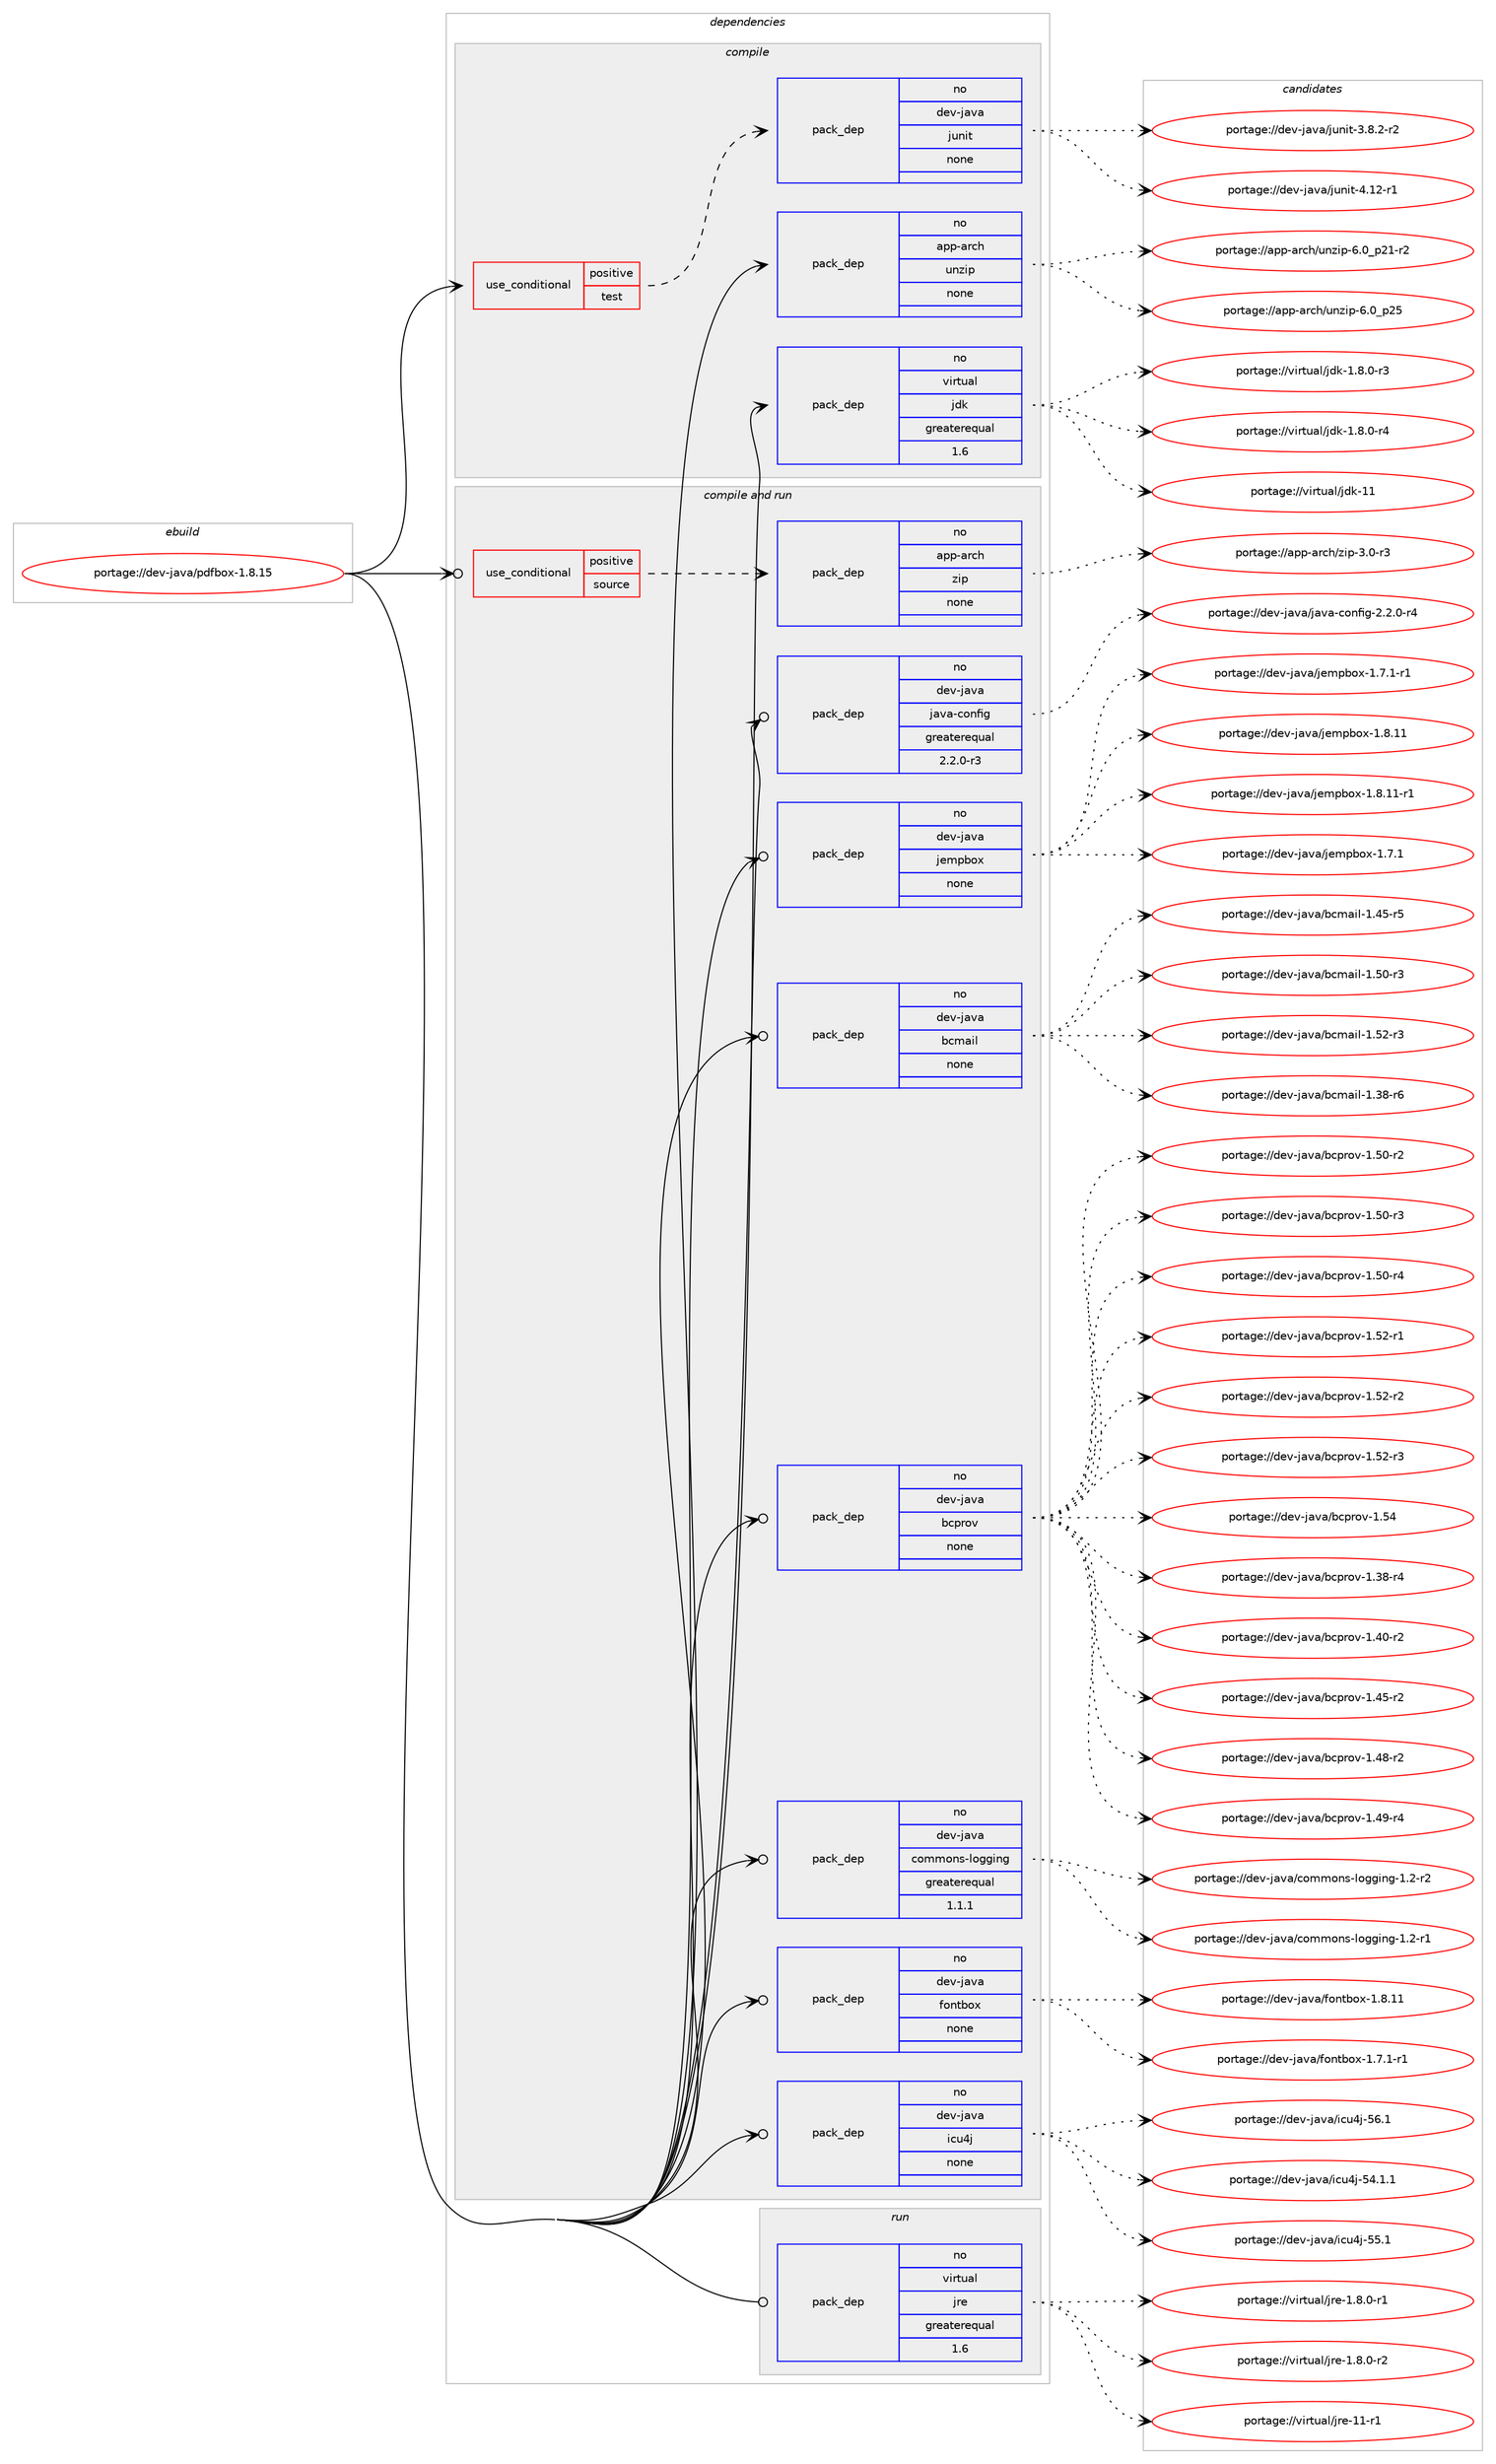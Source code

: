 digraph prolog {

# *************
# Graph options
# *************

newrank=true;
concentrate=true;
compound=true;
graph [rankdir=LR,fontname=Helvetica,fontsize=10,ranksep=1.5];#, ranksep=2.5, nodesep=0.2];
edge  [arrowhead=vee];
node  [fontname=Helvetica,fontsize=10];

# **********
# The ebuild
# **********

subgraph cluster_leftcol {
color=gray;
rank=same;
label=<<i>ebuild</i>>;
id [label="portage://dev-java/pdfbox-1.8.15", color=red, width=4, href="../dev-java/pdfbox-1.8.15.svg"];
}

# ****************
# The dependencies
# ****************

subgraph cluster_midcol {
color=gray;
label=<<i>dependencies</i>>;
subgraph cluster_compile {
fillcolor="#eeeeee";
style=filled;
label=<<i>compile</i>>;
subgraph cond18786 {
dependency91342 [label=<<TABLE BORDER="0" CELLBORDER="1" CELLSPACING="0" CELLPADDING="4"><TR><TD ROWSPAN="3" CELLPADDING="10">use_conditional</TD></TR><TR><TD>positive</TD></TR><TR><TD>test</TD></TR></TABLE>>, shape=none, color=red];
subgraph pack69823 {
dependency91343 [label=<<TABLE BORDER="0" CELLBORDER="1" CELLSPACING="0" CELLPADDING="4" WIDTH="220"><TR><TD ROWSPAN="6" CELLPADDING="30">pack_dep</TD></TR><TR><TD WIDTH="110">no</TD></TR><TR><TD>dev-java</TD></TR><TR><TD>junit</TD></TR><TR><TD>none</TD></TR><TR><TD></TD></TR></TABLE>>, shape=none, color=blue];
}
dependency91342:e -> dependency91343:w [weight=20,style="dashed",arrowhead="vee"];
}
id:e -> dependency91342:w [weight=20,style="solid",arrowhead="vee"];
subgraph pack69824 {
dependency91344 [label=<<TABLE BORDER="0" CELLBORDER="1" CELLSPACING="0" CELLPADDING="4" WIDTH="220"><TR><TD ROWSPAN="6" CELLPADDING="30">pack_dep</TD></TR><TR><TD WIDTH="110">no</TD></TR><TR><TD>app-arch</TD></TR><TR><TD>unzip</TD></TR><TR><TD>none</TD></TR><TR><TD></TD></TR></TABLE>>, shape=none, color=blue];
}
id:e -> dependency91344:w [weight=20,style="solid",arrowhead="vee"];
subgraph pack69825 {
dependency91345 [label=<<TABLE BORDER="0" CELLBORDER="1" CELLSPACING="0" CELLPADDING="4" WIDTH="220"><TR><TD ROWSPAN="6" CELLPADDING="30">pack_dep</TD></TR><TR><TD WIDTH="110">no</TD></TR><TR><TD>virtual</TD></TR><TR><TD>jdk</TD></TR><TR><TD>greaterequal</TD></TR><TR><TD>1.6</TD></TR></TABLE>>, shape=none, color=blue];
}
id:e -> dependency91345:w [weight=20,style="solid",arrowhead="vee"];
}
subgraph cluster_compileandrun {
fillcolor="#eeeeee";
style=filled;
label=<<i>compile and run</i>>;
subgraph cond18787 {
dependency91346 [label=<<TABLE BORDER="0" CELLBORDER="1" CELLSPACING="0" CELLPADDING="4"><TR><TD ROWSPAN="3" CELLPADDING="10">use_conditional</TD></TR><TR><TD>positive</TD></TR><TR><TD>source</TD></TR></TABLE>>, shape=none, color=red];
subgraph pack69826 {
dependency91347 [label=<<TABLE BORDER="0" CELLBORDER="1" CELLSPACING="0" CELLPADDING="4" WIDTH="220"><TR><TD ROWSPAN="6" CELLPADDING="30">pack_dep</TD></TR><TR><TD WIDTH="110">no</TD></TR><TR><TD>app-arch</TD></TR><TR><TD>zip</TD></TR><TR><TD>none</TD></TR><TR><TD></TD></TR></TABLE>>, shape=none, color=blue];
}
dependency91346:e -> dependency91347:w [weight=20,style="dashed",arrowhead="vee"];
}
id:e -> dependency91346:w [weight=20,style="solid",arrowhead="odotvee"];
subgraph pack69827 {
dependency91348 [label=<<TABLE BORDER="0" CELLBORDER="1" CELLSPACING="0" CELLPADDING="4" WIDTH="220"><TR><TD ROWSPAN="6" CELLPADDING="30">pack_dep</TD></TR><TR><TD WIDTH="110">no</TD></TR><TR><TD>dev-java</TD></TR><TR><TD>bcmail</TD></TR><TR><TD>none</TD></TR><TR><TD></TD></TR></TABLE>>, shape=none, color=blue];
}
id:e -> dependency91348:w [weight=20,style="solid",arrowhead="odotvee"];
subgraph pack69828 {
dependency91349 [label=<<TABLE BORDER="0" CELLBORDER="1" CELLSPACING="0" CELLPADDING="4" WIDTH="220"><TR><TD ROWSPAN="6" CELLPADDING="30">pack_dep</TD></TR><TR><TD WIDTH="110">no</TD></TR><TR><TD>dev-java</TD></TR><TR><TD>bcprov</TD></TR><TR><TD>none</TD></TR><TR><TD></TD></TR></TABLE>>, shape=none, color=blue];
}
id:e -> dependency91349:w [weight=20,style="solid",arrowhead="odotvee"];
subgraph pack69829 {
dependency91350 [label=<<TABLE BORDER="0" CELLBORDER="1" CELLSPACING="0" CELLPADDING="4" WIDTH="220"><TR><TD ROWSPAN="6" CELLPADDING="30">pack_dep</TD></TR><TR><TD WIDTH="110">no</TD></TR><TR><TD>dev-java</TD></TR><TR><TD>commons-logging</TD></TR><TR><TD>greaterequal</TD></TR><TR><TD>1.1.1</TD></TR></TABLE>>, shape=none, color=blue];
}
id:e -> dependency91350:w [weight=20,style="solid",arrowhead="odotvee"];
subgraph pack69830 {
dependency91351 [label=<<TABLE BORDER="0" CELLBORDER="1" CELLSPACING="0" CELLPADDING="4" WIDTH="220"><TR><TD ROWSPAN="6" CELLPADDING="30">pack_dep</TD></TR><TR><TD WIDTH="110">no</TD></TR><TR><TD>dev-java</TD></TR><TR><TD>fontbox</TD></TR><TR><TD>none</TD></TR><TR><TD></TD></TR></TABLE>>, shape=none, color=blue];
}
id:e -> dependency91351:w [weight=20,style="solid",arrowhead="odotvee"];
subgraph pack69831 {
dependency91352 [label=<<TABLE BORDER="0" CELLBORDER="1" CELLSPACING="0" CELLPADDING="4" WIDTH="220"><TR><TD ROWSPAN="6" CELLPADDING="30">pack_dep</TD></TR><TR><TD WIDTH="110">no</TD></TR><TR><TD>dev-java</TD></TR><TR><TD>icu4j</TD></TR><TR><TD>none</TD></TR><TR><TD></TD></TR></TABLE>>, shape=none, color=blue];
}
id:e -> dependency91352:w [weight=20,style="solid",arrowhead="odotvee"];
subgraph pack69832 {
dependency91353 [label=<<TABLE BORDER="0" CELLBORDER="1" CELLSPACING="0" CELLPADDING="4" WIDTH="220"><TR><TD ROWSPAN="6" CELLPADDING="30">pack_dep</TD></TR><TR><TD WIDTH="110">no</TD></TR><TR><TD>dev-java</TD></TR><TR><TD>java-config</TD></TR><TR><TD>greaterequal</TD></TR><TR><TD>2.2.0-r3</TD></TR></TABLE>>, shape=none, color=blue];
}
id:e -> dependency91353:w [weight=20,style="solid",arrowhead="odotvee"];
subgraph pack69833 {
dependency91354 [label=<<TABLE BORDER="0" CELLBORDER="1" CELLSPACING="0" CELLPADDING="4" WIDTH="220"><TR><TD ROWSPAN="6" CELLPADDING="30">pack_dep</TD></TR><TR><TD WIDTH="110">no</TD></TR><TR><TD>dev-java</TD></TR><TR><TD>jempbox</TD></TR><TR><TD>none</TD></TR><TR><TD></TD></TR></TABLE>>, shape=none, color=blue];
}
id:e -> dependency91354:w [weight=20,style="solid",arrowhead="odotvee"];
}
subgraph cluster_run {
fillcolor="#eeeeee";
style=filled;
label=<<i>run</i>>;
subgraph pack69834 {
dependency91355 [label=<<TABLE BORDER="0" CELLBORDER="1" CELLSPACING="0" CELLPADDING="4" WIDTH="220"><TR><TD ROWSPAN="6" CELLPADDING="30">pack_dep</TD></TR><TR><TD WIDTH="110">no</TD></TR><TR><TD>virtual</TD></TR><TR><TD>jre</TD></TR><TR><TD>greaterequal</TD></TR><TR><TD>1.6</TD></TR></TABLE>>, shape=none, color=blue];
}
id:e -> dependency91355:w [weight=20,style="solid",arrowhead="odot"];
}
}

# **************
# The candidates
# **************

subgraph cluster_choices {
rank=same;
color=gray;
label=<<i>candidates</i>>;

subgraph choice69823 {
color=black;
nodesep=1;
choiceportage100101118451069711897471061171101051164551465646504511450 [label="portage://dev-java/junit-3.8.2-r2", color=red, width=4,href="../dev-java/junit-3.8.2-r2.svg"];
choiceportage1001011184510697118974710611711010511645524649504511449 [label="portage://dev-java/junit-4.12-r1", color=red, width=4,href="../dev-java/junit-4.12-r1.svg"];
dependency91343:e -> choiceportage100101118451069711897471061171101051164551465646504511450:w [style=dotted,weight="100"];
dependency91343:e -> choiceportage1001011184510697118974710611711010511645524649504511449:w [style=dotted,weight="100"];
}
subgraph choice69824 {
color=black;
nodesep=1;
choiceportage9711211245971149910447117110122105112455446489511250494511450 [label="portage://app-arch/unzip-6.0_p21-r2", color=red, width=4,href="../app-arch/unzip-6.0_p21-r2.svg"];
choiceportage971121124597114991044711711012210511245544648951125053 [label="portage://app-arch/unzip-6.0_p25", color=red, width=4,href="../app-arch/unzip-6.0_p25.svg"];
dependency91344:e -> choiceportage9711211245971149910447117110122105112455446489511250494511450:w [style=dotted,weight="100"];
dependency91344:e -> choiceportage971121124597114991044711711012210511245544648951125053:w [style=dotted,weight="100"];
}
subgraph choice69825 {
color=black;
nodesep=1;
choiceportage11810511411611797108471061001074549465646484511451 [label="portage://virtual/jdk-1.8.0-r3", color=red, width=4,href="../virtual/jdk-1.8.0-r3.svg"];
choiceportage11810511411611797108471061001074549465646484511452 [label="portage://virtual/jdk-1.8.0-r4", color=red, width=4,href="../virtual/jdk-1.8.0-r4.svg"];
choiceportage1181051141161179710847106100107454949 [label="portage://virtual/jdk-11", color=red, width=4,href="../virtual/jdk-11.svg"];
dependency91345:e -> choiceportage11810511411611797108471061001074549465646484511451:w [style=dotted,weight="100"];
dependency91345:e -> choiceportage11810511411611797108471061001074549465646484511452:w [style=dotted,weight="100"];
dependency91345:e -> choiceportage1181051141161179710847106100107454949:w [style=dotted,weight="100"];
}
subgraph choice69826 {
color=black;
nodesep=1;
choiceportage9711211245971149910447122105112455146484511451 [label="portage://app-arch/zip-3.0-r3", color=red, width=4,href="../app-arch/zip-3.0-r3.svg"];
dependency91347:e -> choiceportage9711211245971149910447122105112455146484511451:w [style=dotted,weight="100"];
}
subgraph choice69827 {
color=black;
nodesep=1;
choiceportage1001011184510697118974798991099710510845494651564511454 [label="portage://dev-java/bcmail-1.38-r6", color=red, width=4,href="../dev-java/bcmail-1.38-r6.svg"];
choiceportage1001011184510697118974798991099710510845494652534511453 [label="portage://dev-java/bcmail-1.45-r5", color=red, width=4,href="../dev-java/bcmail-1.45-r5.svg"];
choiceportage1001011184510697118974798991099710510845494653484511451 [label="portage://dev-java/bcmail-1.50-r3", color=red, width=4,href="../dev-java/bcmail-1.50-r3.svg"];
choiceportage1001011184510697118974798991099710510845494653504511451 [label="portage://dev-java/bcmail-1.52-r3", color=red, width=4,href="../dev-java/bcmail-1.52-r3.svg"];
dependency91348:e -> choiceportage1001011184510697118974798991099710510845494651564511454:w [style=dotted,weight="100"];
dependency91348:e -> choiceportage1001011184510697118974798991099710510845494652534511453:w [style=dotted,weight="100"];
dependency91348:e -> choiceportage1001011184510697118974798991099710510845494653484511451:w [style=dotted,weight="100"];
dependency91348:e -> choiceportage1001011184510697118974798991099710510845494653504511451:w [style=dotted,weight="100"];
}
subgraph choice69828 {
color=black;
nodesep=1;
choiceportage10010111845106971189747989911211411111845494651564511452 [label="portage://dev-java/bcprov-1.38-r4", color=red, width=4,href="../dev-java/bcprov-1.38-r4.svg"];
choiceportage10010111845106971189747989911211411111845494652484511450 [label="portage://dev-java/bcprov-1.40-r2", color=red, width=4,href="../dev-java/bcprov-1.40-r2.svg"];
choiceportage10010111845106971189747989911211411111845494652534511450 [label="portage://dev-java/bcprov-1.45-r2", color=red, width=4,href="../dev-java/bcprov-1.45-r2.svg"];
choiceportage10010111845106971189747989911211411111845494652564511450 [label="portage://dev-java/bcprov-1.48-r2", color=red, width=4,href="../dev-java/bcprov-1.48-r2.svg"];
choiceportage10010111845106971189747989911211411111845494652574511452 [label="portage://dev-java/bcprov-1.49-r4", color=red, width=4,href="../dev-java/bcprov-1.49-r4.svg"];
choiceportage10010111845106971189747989911211411111845494653484511450 [label="portage://dev-java/bcprov-1.50-r2", color=red, width=4,href="../dev-java/bcprov-1.50-r2.svg"];
choiceportage10010111845106971189747989911211411111845494653484511451 [label="portage://dev-java/bcprov-1.50-r3", color=red, width=4,href="../dev-java/bcprov-1.50-r3.svg"];
choiceportage10010111845106971189747989911211411111845494653484511452 [label="portage://dev-java/bcprov-1.50-r4", color=red, width=4,href="../dev-java/bcprov-1.50-r4.svg"];
choiceportage10010111845106971189747989911211411111845494653504511449 [label="portage://dev-java/bcprov-1.52-r1", color=red, width=4,href="../dev-java/bcprov-1.52-r1.svg"];
choiceportage10010111845106971189747989911211411111845494653504511450 [label="portage://dev-java/bcprov-1.52-r2", color=red, width=4,href="../dev-java/bcprov-1.52-r2.svg"];
choiceportage10010111845106971189747989911211411111845494653504511451 [label="portage://dev-java/bcprov-1.52-r3", color=red, width=4,href="../dev-java/bcprov-1.52-r3.svg"];
choiceportage1001011184510697118974798991121141111184549465352 [label="portage://dev-java/bcprov-1.54", color=red, width=4,href="../dev-java/bcprov-1.54.svg"];
dependency91349:e -> choiceportage10010111845106971189747989911211411111845494651564511452:w [style=dotted,weight="100"];
dependency91349:e -> choiceportage10010111845106971189747989911211411111845494652484511450:w [style=dotted,weight="100"];
dependency91349:e -> choiceportage10010111845106971189747989911211411111845494652534511450:w [style=dotted,weight="100"];
dependency91349:e -> choiceportage10010111845106971189747989911211411111845494652564511450:w [style=dotted,weight="100"];
dependency91349:e -> choiceportage10010111845106971189747989911211411111845494652574511452:w [style=dotted,weight="100"];
dependency91349:e -> choiceportage10010111845106971189747989911211411111845494653484511450:w [style=dotted,weight="100"];
dependency91349:e -> choiceportage10010111845106971189747989911211411111845494653484511451:w [style=dotted,weight="100"];
dependency91349:e -> choiceportage10010111845106971189747989911211411111845494653484511452:w [style=dotted,weight="100"];
dependency91349:e -> choiceportage10010111845106971189747989911211411111845494653504511449:w [style=dotted,weight="100"];
dependency91349:e -> choiceportage10010111845106971189747989911211411111845494653504511450:w [style=dotted,weight="100"];
dependency91349:e -> choiceportage10010111845106971189747989911211411111845494653504511451:w [style=dotted,weight="100"];
dependency91349:e -> choiceportage1001011184510697118974798991121141111184549465352:w [style=dotted,weight="100"];
}
subgraph choice69829 {
color=black;
nodesep=1;
choiceportage100101118451069711897479911110910911111011545108111103103105110103454946504511449 [label="portage://dev-java/commons-logging-1.2-r1", color=red, width=4,href="../dev-java/commons-logging-1.2-r1.svg"];
choiceportage100101118451069711897479911110910911111011545108111103103105110103454946504511450 [label="portage://dev-java/commons-logging-1.2-r2", color=red, width=4,href="../dev-java/commons-logging-1.2-r2.svg"];
dependency91350:e -> choiceportage100101118451069711897479911110910911111011545108111103103105110103454946504511449:w [style=dotted,weight="100"];
dependency91350:e -> choiceportage100101118451069711897479911110910911111011545108111103103105110103454946504511450:w [style=dotted,weight="100"];
}
subgraph choice69830 {
color=black;
nodesep=1;
choiceportage10010111845106971189747102111110116981111204549465546494511449 [label="portage://dev-java/fontbox-1.7.1-r1", color=red, width=4,href="../dev-java/fontbox-1.7.1-r1.svg"];
choiceportage100101118451069711897471021111101169811112045494656464949 [label="portage://dev-java/fontbox-1.8.11", color=red, width=4,href="../dev-java/fontbox-1.8.11.svg"];
dependency91351:e -> choiceportage10010111845106971189747102111110116981111204549465546494511449:w [style=dotted,weight="100"];
dependency91351:e -> choiceportage100101118451069711897471021111101169811112045494656464949:w [style=dotted,weight="100"];
}
subgraph choice69831 {
color=black;
nodesep=1;
choiceportage10010111845106971189747105991175210645535246494649 [label="portage://dev-java/icu4j-54.1.1", color=red, width=4,href="../dev-java/icu4j-54.1.1.svg"];
choiceportage1001011184510697118974710599117521064553534649 [label="portage://dev-java/icu4j-55.1", color=red, width=4,href="../dev-java/icu4j-55.1.svg"];
choiceportage1001011184510697118974710599117521064553544649 [label="portage://dev-java/icu4j-56.1", color=red, width=4,href="../dev-java/icu4j-56.1.svg"];
dependency91352:e -> choiceportage10010111845106971189747105991175210645535246494649:w [style=dotted,weight="100"];
dependency91352:e -> choiceportage1001011184510697118974710599117521064553534649:w [style=dotted,weight="100"];
dependency91352:e -> choiceportage1001011184510697118974710599117521064553544649:w [style=dotted,weight="100"];
}
subgraph choice69832 {
color=black;
nodesep=1;
choiceportage10010111845106971189747106971189745991111101021051034550465046484511452 [label="portage://dev-java/java-config-2.2.0-r4", color=red, width=4,href="../dev-java/java-config-2.2.0-r4.svg"];
dependency91353:e -> choiceportage10010111845106971189747106971189745991111101021051034550465046484511452:w [style=dotted,weight="100"];
}
subgraph choice69833 {
color=black;
nodesep=1;
choiceportage1001011184510697118974710610110911298111120454946554649 [label="portage://dev-java/jempbox-1.7.1", color=red, width=4,href="../dev-java/jempbox-1.7.1.svg"];
choiceportage10010111845106971189747106101109112981111204549465546494511449 [label="portage://dev-java/jempbox-1.7.1-r1", color=red, width=4,href="../dev-java/jempbox-1.7.1-r1.svg"];
choiceportage100101118451069711897471061011091129811112045494656464949 [label="portage://dev-java/jempbox-1.8.11", color=red, width=4,href="../dev-java/jempbox-1.8.11.svg"];
choiceportage1001011184510697118974710610110911298111120454946564649494511449 [label="portage://dev-java/jempbox-1.8.11-r1", color=red, width=4,href="../dev-java/jempbox-1.8.11-r1.svg"];
dependency91354:e -> choiceportage1001011184510697118974710610110911298111120454946554649:w [style=dotted,weight="100"];
dependency91354:e -> choiceportage10010111845106971189747106101109112981111204549465546494511449:w [style=dotted,weight="100"];
dependency91354:e -> choiceportage100101118451069711897471061011091129811112045494656464949:w [style=dotted,weight="100"];
dependency91354:e -> choiceportage1001011184510697118974710610110911298111120454946564649494511449:w [style=dotted,weight="100"];
}
subgraph choice69834 {
color=black;
nodesep=1;
choiceportage11810511411611797108471061141014549465646484511449 [label="portage://virtual/jre-1.8.0-r1", color=red, width=4,href="../virtual/jre-1.8.0-r1.svg"];
choiceportage11810511411611797108471061141014549465646484511450 [label="portage://virtual/jre-1.8.0-r2", color=red, width=4,href="../virtual/jre-1.8.0-r2.svg"];
choiceportage11810511411611797108471061141014549494511449 [label="portage://virtual/jre-11-r1", color=red, width=4,href="../virtual/jre-11-r1.svg"];
dependency91355:e -> choiceportage11810511411611797108471061141014549465646484511449:w [style=dotted,weight="100"];
dependency91355:e -> choiceportage11810511411611797108471061141014549465646484511450:w [style=dotted,weight="100"];
dependency91355:e -> choiceportage11810511411611797108471061141014549494511449:w [style=dotted,weight="100"];
}
}

}
